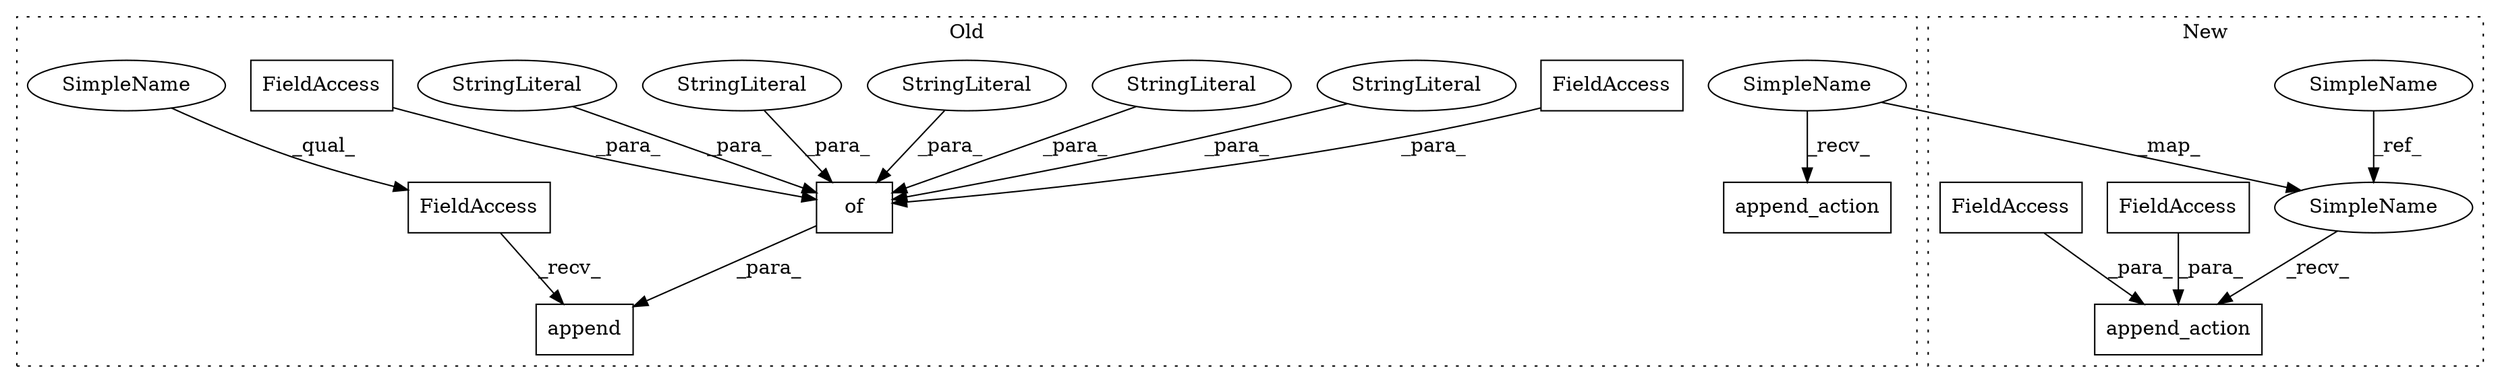 digraph G {
subgraph cluster0 {
1 [label="append_action" a="32" s="18614,18639" l="14,1" shape="box"];
4 [label="FieldAccess" a="22" s="18469" l="17" shape="box"];
5 [label="append" a="32" s="18487,18595" l="7,1" shape="box"];
6 [label="of" a="32" s="18498,18594" l="3,1" shape="box"];
7 [label="StringLiteral" a="45" s="18543" l="11" shape="ellipse"];
8 [label="StringLiteral" a="45" s="18501" l="6" shape="ellipse"];
9 [label="StringLiteral" a="45" s="18583" l="6" shape="ellipse"];
10 [label="StringLiteral" a="45" s="18525" l="12" shape="ellipse"];
12 [label="FieldAccess" a="22" s="18555" l="9" shape="box"];
13 [label="FieldAccess" a="22" s="18590" l="4" shape="box"];
15 [label="StringLiteral" a="45" s="18565" l="9" shape="ellipse"];
17 [label="SimpleName" a="42" s="18609" l="4" shape="ellipse"];
18 [label="SimpleName" a="42" s="18469" l="4" shape="ellipse"];
label = "Old";
style="dotted";
}
subgraph cluster1 {
2 [label="append_action" a="32" s="19997,20067" l="14,1" shape="box"];
3 [label="SimpleName" a="42" s="19963" l="4" shape="ellipse"];
11 [label="FieldAccess" a="22" s="20048" l="7" shape="box"];
14 [label="FieldAccess" a="22" s="20056" l="4" shape="box"];
16 [label="SimpleName" a="42" s="19992" l="4" shape="ellipse"];
label = "New";
style="dotted";
}
3 -> 16 [label="_ref_"];
4 -> 5 [label="_recv_"];
6 -> 5 [label="_para_"];
7 -> 6 [label="_para_"];
8 -> 6 [label="_para_"];
9 -> 6 [label="_para_"];
10 -> 6 [label="_para_"];
11 -> 2 [label="_para_"];
12 -> 6 [label="_para_"];
13 -> 6 [label="_para_"];
14 -> 2 [label="_para_"];
15 -> 6 [label="_para_"];
16 -> 2 [label="_recv_"];
17 -> 1 [label="_recv_"];
17 -> 16 [label="_map_"];
18 -> 4 [label="_qual_"];
}